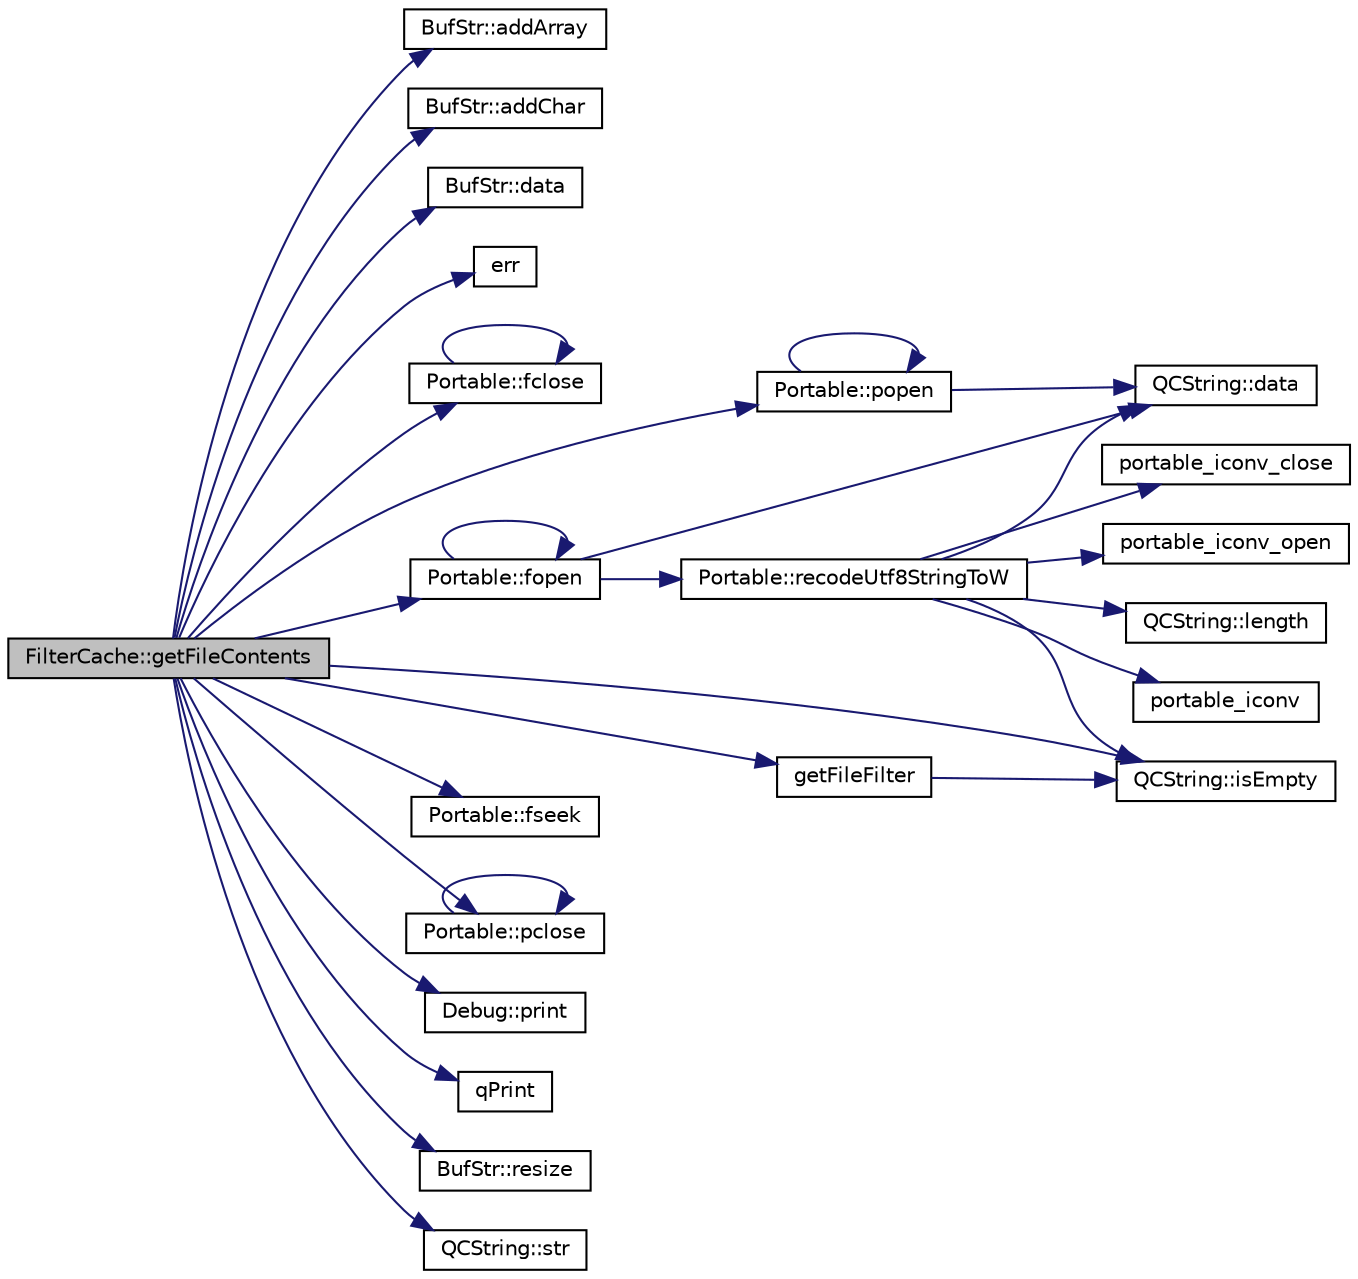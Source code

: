digraph "FilterCache::getFileContents"
{
 // LATEX_PDF_SIZE
  edge [fontname="Helvetica",fontsize="10",labelfontname="Helvetica",labelfontsize="10"];
  node [fontname="Helvetica",fontsize="10",shape=record];
  rankdir="LR";
  Node1 [label="FilterCache::getFileContents",height=0.2,width=0.4,color="black", fillcolor="grey75", style="filled", fontcolor="black",tooltip=" "];
  Node1 -> Node2 [color="midnightblue",fontsize="10",style="solid",fontname="Helvetica"];
  Node2 [label="BufStr::addArray",height=0.2,width=0.4,color="black", fillcolor="white", style="filled",URL="$classBufStr.html#a1b51ff3c6cd8c69cd32992570ef109d4",tooltip=" "];
  Node1 -> Node3 [color="midnightblue",fontsize="10",style="solid",fontname="Helvetica"];
  Node3 [label="BufStr::addChar",height=0.2,width=0.4,color="black", fillcolor="white", style="filled",URL="$classBufStr.html#a36ec062edea86b33b794eeab37f32b1c",tooltip=" "];
  Node1 -> Node4 [color="midnightblue",fontsize="10",style="solid",fontname="Helvetica"];
  Node4 [label="BufStr::data",height=0.2,width=0.4,color="black", fillcolor="white", style="filled",URL="$classBufStr.html#a38f1315046acdef23cab4dc53c6eda2b",tooltip=" "];
  Node1 -> Node5 [color="midnightblue",fontsize="10",style="solid",fontname="Helvetica"];
  Node5 [label="err",height=0.2,width=0.4,color="black", fillcolor="white", style="filled",URL="$message_8cpp.html#aede5746344fdce99647541101eaa7f06",tooltip=" "];
  Node1 -> Node6 [color="midnightblue",fontsize="10",style="solid",fontname="Helvetica"];
  Node6 [label="Portable::fclose",height=0.2,width=0.4,color="black", fillcolor="white", style="filled",URL="$namespacePortable.html#af099fa6239b4961887192d8eadfd2a44",tooltip=" "];
  Node6 -> Node6 [color="midnightblue",fontsize="10",style="solid",fontname="Helvetica"];
  Node1 -> Node7 [color="midnightblue",fontsize="10",style="solid",fontname="Helvetica"];
  Node7 [label="Portable::fopen",height=0.2,width=0.4,color="black", fillcolor="white", style="filled",URL="$namespacePortable.html#a4dbb08c3de409bd1a73be3da6d93ac57",tooltip=" "];
  Node7 -> Node8 [color="midnightblue",fontsize="10",style="solid",fontname="Helvetica"];
  Node8 [label="QCString::data",height=0.2,width=0.4,color="black", fillcolor="white", style="filled",URL="$classQCString.html#ac3aa3ac1a1c36d3305eba22a2eb0d098",tooltip=" "];
  Node7 -> Node7 [color="midnightblue",fontsize="10",style="solid",fontname="Helvetica"];
  Node7 -> Node9 [color="midnightblue",fontsize="10",style="solid",fontname="Helvetica"];
  Node9 [label="Portable::recodeUtf8StringToW",height=0.2,width=0.4,color="black", fillcolor="white", style="filled",URL="$namespacePortable.html#a724f5508f1314342da28cc51b867431b",tooltip=" "];
  Node9 -> Node8 [color="midnightblue",fontsize="10",style="solid",fontname="Helvetica"];
  Node9 -> Node10 [color="midnightblue",fontsize="10",style="solid",fontname="Helvetica"];
  Node10 [label="QCString::isEmpty",height=0.2,width=0.4,color="black", fillcolor="white", style="filled",URL="$classQCString.html#a621c4090d69ad7d05ef8e5234376c3d8",tooltip=" "];
  Node9 -> Node11 [color="midnightblue",fontsize="10",style="solid",fontname="Helvetica"];
  Node11 [label="QCString::length",height=0.2,width=0.4,color="black", fillcolor="white", style="filled",URL="$classQCString.html#ac52596733e9110b778019946d73fb268",tooltip=" "];
  Node9 -> Node12 [color="midnightblue",fontsize="10",style="solid",fontname="Helvetica"];
  Node12 [label="portable_iconv",height=0.2,width=0.4,color="black", fillcolor="white", style="filled",URL="$portable__c_8c.html#a5fc5ec1eedfa06b27448863f69ee2e1d",tooltip=" "];
  Node9 -> Node13 [color="midnightblue",fontsize="10",style="solid",fontname="Helvetica"];
  Node13 [label="portable_iconv_close",height=0.2,width=0.4,color="black", fillcolor="white", style="filled",URL="$portable__c_8c.html#a3f98144680118aada1a93d2d4ba6173b",tooltip=" "];
  Node9 -> Node14 [color="midnightblue",fontsize="10",style="solid",fontname="Helvetica"];
  Node14 [label="portable_iconv_open",height=0.2,width=0.4,color="black", fillcolor="white", style="filled",URL="$portable__c_8c.html#a7bc4daae6d2c3e89837c44e2c3d4dac6",tooltip=" "];
  Node1 -> Node15 [color="midnightblue",fontsize="10",style="solid",fontname="Helvetica"];
  Node15 [label="Portable::fseek",height=0.2,width=0.4,color="black", fillcolor="white", style="filled",URL="$namespacePortable.html#a508bfa22b32f24c3920ab65097fd9d59",tooltip=" "];
  Node1 -> Node16 [color="midnightblue",fontsize="10",style="solid",fontname="Helvetica"];
  Node16 [label="getFileFilter",height=0.2,width=0.4,color="black", fillcolor="white", style="filled",URL="$util_8cpp.html#ad4426e053bb11589c58bd5c6828817e2",tooltip=" "];
  Node16 -> Node10 [color="midnightblue",fontsize="10",style="solid",fontname="Helvetica"];
  Node1 -> Node10 [color="midnightblue",fontsize="10",style="solid",fontname="Helvetica"];
  Node1 -> Node17 [color="midnightblue",fontsize="10",style="solid",fontname="Helvetica"];
  Node17 [label="Portable::pclose",height=0.2,width=0.4,color="black", fillcolor="white", style="filled",URL="$namespacePortable.html#a6cde8cab8c3dc3397ea5c6030fbf6e84",tooltip=" "];
  Node17 -> Node17 [color="midnightblue",fontsize="10",style="solid",fontname="Helvetica"];
  Node1 -> Node18 [color="midnightblue",fontsize="10",style="solid",fontname="Helvetica"];
  Node18 [label="Portable::popen",height=0.2,width=0.4,color="black", fillcolor="white", style="filled",URL="$namespacePortable.html#a15b92ac03be9e8f4d95d5e881342d83c",tooltip=" "];
  Node18 -> Node8 [color="midnightblue",fontsize="10",style="solid",fontname="Helvetica"];
  Node18 -> Node18 [color="midnightblue",fontsize="10",style="solid",fontname="Helvetica"];
  Node1 -> Node19 [color="midnightblue",fontsize="10",style="solid",fontname="Helvetica"];
  Node19 [label="Debug::print",height=0.2,width=0.4,color="black", fillcolor="white", style="filled",URL="$classDebug.html#a5d86ffebf96f9f75b6c957db5f831da3",tooltip=" "];
  Node1 -> Node20 [color="midnightblue",fontsize="10",style="solid",fontname="Helvetica"];
  Node20 [label="qPrint",height=0.2,width=0.4,color="black", fillcolor="white", style="filled",URL="$qcstring_8h.html#a9851ebb5ae2f65b4d2b1d08421edbfd2",tooltip=" "];
  Node1 -> Node21 [color="midnightblue",fontsize="10",style="solid",fontname="Helvetica"];
  Node21 [label="BufStr::resize",height=0.2,width=0.4,color="black", fillcolor="white", style="filled",URL="$classBufStr.html#af4bda58a1b9cbf4f33fe3d247502e1f4",tooltip=" "];
  Node1 -> Node22 [color="midnightblue",fontsize="10",style="solid",fontname="Helvetica"];
  Node22 [label="QCString::str",height=0.2,width=0.4,color="black", fillcolor="white", style="filled",URL="$classQCString.html#a9824b07232eea418ab3b3e7dc3178eec",tooltip=" "];
}
